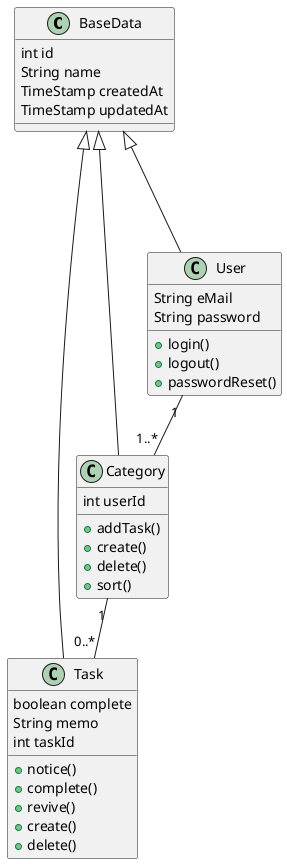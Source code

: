 @startuml
class BaseData{
    int id
    String name
    TimeStamp createdAt
    TimeStamp updatedAt
}

class Task{
    boolean complete
    String memo
    int taskId

    +notice()
    +complete()
    +revive()
    +create()
    +delete()
}

class Category {
    int userId

    +addTask()
    +create()
    +delete()
    +sort()
}

class User{
    String eMail
    String password

    +login()
    +logout()
    +passwordReset()
}



BaseData<|---- Category
BaseData<|-- User
BaseData<|---- Task

User "1" -- "1..*" Category
Category "1" -- "0..*" Task

@enduml